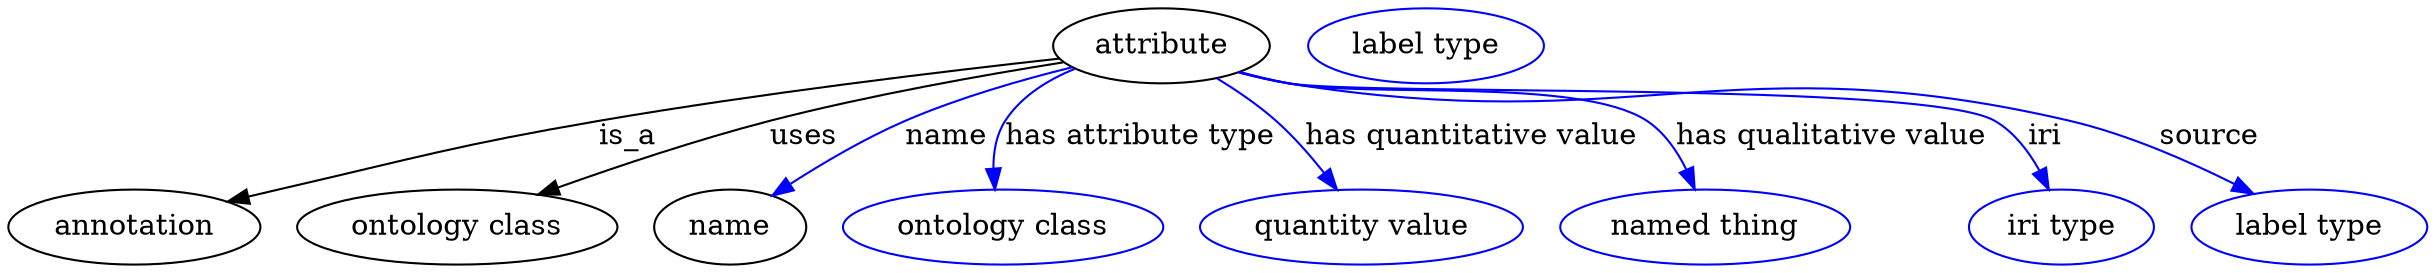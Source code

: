 digraph {
	graph [bb="0,0,1161,123"];
	node [label="\N"];
	attribute	[height=0.5,
		label=attribute,
		pos="553.44,105",
		width=1.4443];
	annotation	[height=0.5,
		pos="60.445,18",
		width=1.679];
	attribute -> annotation	[label=is_a,
		lp="297.44,61.5",
		pos="e,105.31,30.263 504.49,98.878 450.26,92.92 360.31,82.195 283.44,69 214.46,57.157 197.66,51.708 129.44,36 124.8,34.932 120,33.799 \
115.17,32.646"];
	"ontology class"	[height=0.5,
		pos="215.44,18",
		width=2.1304];
	attribute -> "ontology class"	[label=uses,
		lp="381.94,61.5",
		pos="e,254.17,33.544 506.31,97.071 468.04,91.006 412.86,81.253 365.44,69 330.94,60.083 292.86,47.351 263.7,36.967"];
	name	[height=0.5,
		pos="346.44,18",
		width=1.011];
	attribute -> name	[color=blue,
		label=name,
		lp="450.44,61.5",
		pos="e,366.7,33.103 510.66,94.729 486.57,88.796 456.24,80.12 430.44,69 411.29,60.743 391.17,48.893 375.43,38.801",
		style=solid];
	"has attribute type"	[color=blue,
		height=0.5,
		label="ontology class",
		pos="477.44,18",
		width=2.1304];
	attribute -> "has attribute type"	[color=blue,
		label="has attribute type",
		lp="543.44,61.5",
		pos="e,473.52,36.068 511.78,93.946 498.92,88.696 486.13,80.801 478.44,69 474.1,62.322 472.74,54.005 472.78,46.084",
		style=solid];
	"has quantitative value"	[color=blue,
		height=0.5,
		label="quantity value",
		pos="649.44,18",
		width=2.1484];
	attribute -> "has quantitative value"	[color=blue,
		label="has quantitative value",
		lp="702.44,61.5",
		pos="e,637.71,35.909 580.11,89.385 589.53,83.631 599.89,76.583 608.44,69 616.76,61.627 624.78,52.479 631.48,44.032",
		style=solid];
	"has qualitative value"	[color=blue,
		height=0.5,
		label="named thing",
		pos="814.44,18",
		width=1.9318];
	attribute -> "has qualitative value"	[color=blue,
		label="has qualitative value",
		lp="874.94,61.5",
		pos="e,809.39,36.264 590.96,92.483 598.67,90.416 606.78,88.459 614.44,87 652.2,79.816 754.35,90.135 786.44,69 794.87,63.455 801.01,54.465 \
805.35,45.625",
		style=solid];
	iri	[color=blue,
		height=0.5,
		label="iri type",
		pos="985.44,18",
		width=1.2277];
	attribute -> iri	[color=blue,
		label=iri,
		lp="977.44,61.5",
		pos="e,979.37,36.023 590.58,92.262 598.39,90.185 606.63,88.28 614.44,87 651.67,80.9 920.85,87.98 953.44,69 962.7,63.612 969.71,54.36 \
974.78,45.27",
		style=solid];
	source	[color=blue,
		height=0.5,
		label="label type",
		pos="1104.4,18",
		width=1.5707];
	attribute -> source	[color=blue,
		label=source,
		lp="1056.4,61.5",
		pos="e,1077.5,34.043 590.57,92.231 598.39,90.156 606.63,88.26 614.44,87 779.18,60.437 826.94,106.88 989.44,69 1017.1,62.556 1046.4,49.707 \
1068.5,38.649",
		style=solid];
	attribute_name	[color=blue,
		height=0.5,
		label="label type",
		pos="680.44,105",
		width=1.5707];
}
